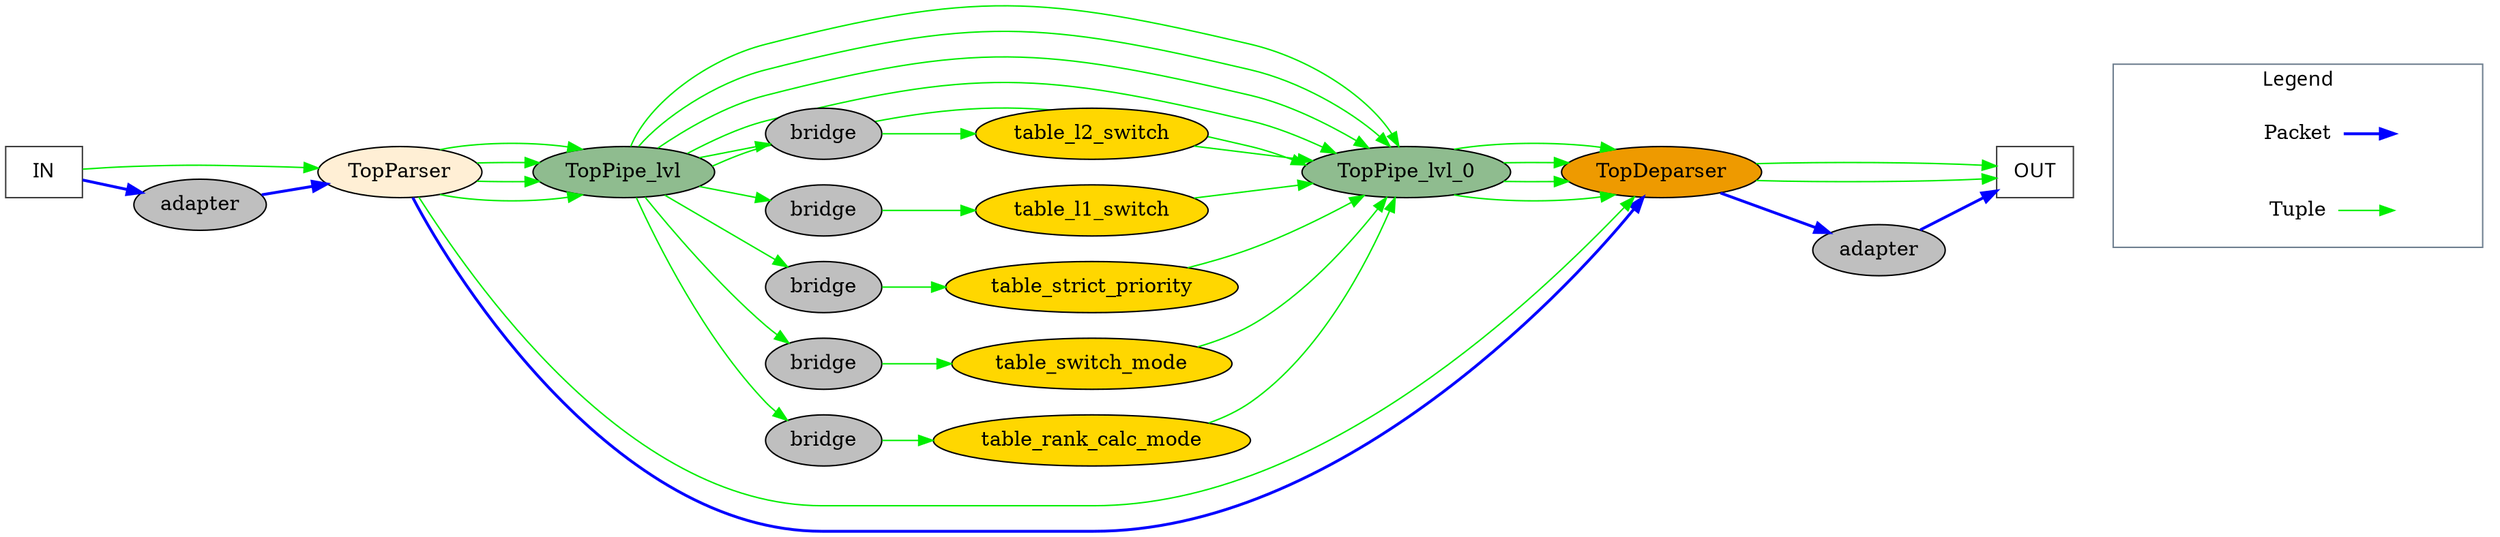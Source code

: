 digraph SimpleSumeSwitch {
rankdir = LR;
_IN_[label = "IN", shape=box, color = gray24,  fontname="times:italic"  ];
_OUT_[label = "OUT", shape=box, color = gray24,  fontname="times:italic"  ];
TopParser[style = filled, fillcolor = papayawhip ];
TopPipe_lvl[style = filled, fillcolor = darkseagreen ];
table_l2_switch[style = filled, fillcolor = gold ];
table_l1_switch[style = filled, fillcolor = gold ];
table_strict_priority[style = filled, fillcolor = gold ];
table_switch_mode[style = filled, fillcolor = gold ];
table_rank_calc_mode[style = filled, fillcolor = gold ];
TopPipe_lvl_0[style = filled, fillcolor = darkseagreen ];
TopDeparser[style = filled, fillcolor = orange2 ];
S_BRIDGER_for_table_l2_switch_tuple_in_request[label = "bridge", style = filled, fillcolor=gray75 ];
S_BRIDGER_for_table_l1_switch_tuple_in_request[label = "bridge", style = filled, fillcolor=gray75 ];
S_BRIDGER_for_table_strict_priority_tuple_in_request[label = "bridge", style = filled, fillcolor=gray75 ];
S_BRIDGER_for_table_switch_mode_tuple_in_request[label = "bridge", style = filled, fillcolor=gray75 ];
S_BRIDGER_for_table_rank_calc_mode_tuple_in_request[label = "bridge", style = filled, fillcolor=gray75 ];
S_PROTOCOL_ADAPTER_INGRESS[label = "adapter", style = filled, fillcolor=gray75 ];
S_PROTOCOL_ADAPTER_EGRESS[label = "adapter", style = filled, fillcolor=gray75 ];
TopPipe_lvl -> TopPipe_lvl_0 [color=green2] ;
TopPipe_lvl -> TopPipe_lvl_0 [color=green2] ;
TopPipe_lvl -> TopPipe_lvl_0 [color=green2] ;
TopPipe_lvl -> TopPipe_lvl_0 [color=green2] ;
TopPipe_lvl -> TopPipe_lvl_0 [color=green2] ;
TopPipe_lvl -> S_BRIDGER_for_table_l2_switch_tuple_in_request [color=green2] ;
S_BRIDGER_for_table_l2_switch_tuple_in_request -> table_l2_switch [color=green2] ;
TopPipe_lvl -> S_BRIDGER_for_table_l1_switch_tuple_in_request [color=green2] ;
S_BRIDGER_for_table_l1_switch_tuple_in_request -> table_l1_switch [color=green2] ;
TopPipe_lvl -> S_BRIDGER_for_table_strict_priority_tuple_in_request [color=green2] ;
S_BRIDGER_for_table_strict_priority_tuple_in_request -> table_strict_priority [color=green2] ;
TopPipe_lvl -> S_BRIDGER_for_table_switch_mode_tuple_in_request [color=green2] ;
S_BRIDGER_for_table_switch_mode_tuple_in_request -> table_switch_mode [color=green2] ;
TopPipe_lvl -> S_BRIDGER_for_table_rank_calc_mode_tuple_in_request [color=green2] ;
S_BRIDGER_for_table_rank_calc_mode_tuple_in_request -> table_rank_calc_mode [color=green2] ;
table_l2_switch -> TopPipe_lvl_0 [color=green2] ;
table_l1_switch -> TopPipe_lvl_0 [color=green2] ;
table_strict_priority -> TopPipe_lvl_0 [color=green2] ;
table_switch_mode -> TopPipe_lvl_0 [color=green2] ;
table_rank_calc_mode -> TopPipe_lvl_0 [color=green2] ;
TopParser -> TopPipe_lvl [color=green2] ;
TopPipe_lvl_0 -> TopDeparser [color=green2] ;
TopParser -> TopPipe_lvl [color=green2] ;
TopPipe_lvl_0 -> TopDeparser [color=green2] ;
TopParser -> TopPipe_lvl [color=green2] ;
TopPipe_lvl_0 -> TopDeparser [color=green2] ;
TopDeparser -> _OUT_ [color=green2] ;
_IN_ -> TopParser [color=green2] ;
TopParser -> TopPipe_lvl [color=green2] ;
TopPipe_lvl_0 -> TopDeparser [color=green2] ;
TopDeparser -> _OUT_ [color=green2] ;
_IN_ -> S_PROTOCOL_ADAPTER_INGRESS [color=blue, style = bold] ;
S_PROTOCOL_ADAPTER_INGRESS -> TopParser [color=blue, style = bold] ;
TopParser -> TopDeparser [color=blue, style = bold] ;
TopDeparser -> S_PROTOCOL_ADAPTER_EGRESS [color=blue, style = bold] ;
S_PROTOCOL_ADAPTER_EGRESS -> _OUT_ [color=blue, style = bold] ;
TopParser -> TopDeparser [color=green2] ;
subgraph cluster_0 { 
    node [shape=plaintext];
    
    k3 [label = "Tuple" ];
    k2 [label = "Packet" ];

    d2 [label = "" ];
    d3 [label = "" ];

    anchor [label = "" ];
    
    anchor -> k2 [style=invis];
    anchor -> k3 [style=invis];  
    
    k2 -> d2 [color=blue, style=bold];
    k3 -> d3 [color=green2];
    
    label = "Legend"; fontname="times:bold";
    color=SlateGray
}
_OUT_ -> anchor [style=invis];

}
